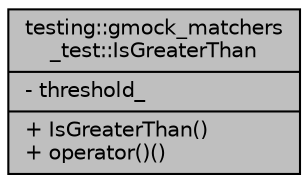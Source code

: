 digraph "testing::gmock_matchers_test::IsGreaterThan"
{
  edge [fontname="Helvetica",fontsize="10",labelfontname="Helvetica",labelfontsize="10"];
  node [fontname="Helvetica",fontsize="10",shape=record];
  Node1 [label="{testing::gmock_matchers\l_test::IsGreaterThan\n|- threshold_\l|+ IsGreaterThan()\l+ operator()()\l}",height=0.2,width=0.4,color="black", fillcolor="grey75", style="filled", fontcolor="black"];
}
